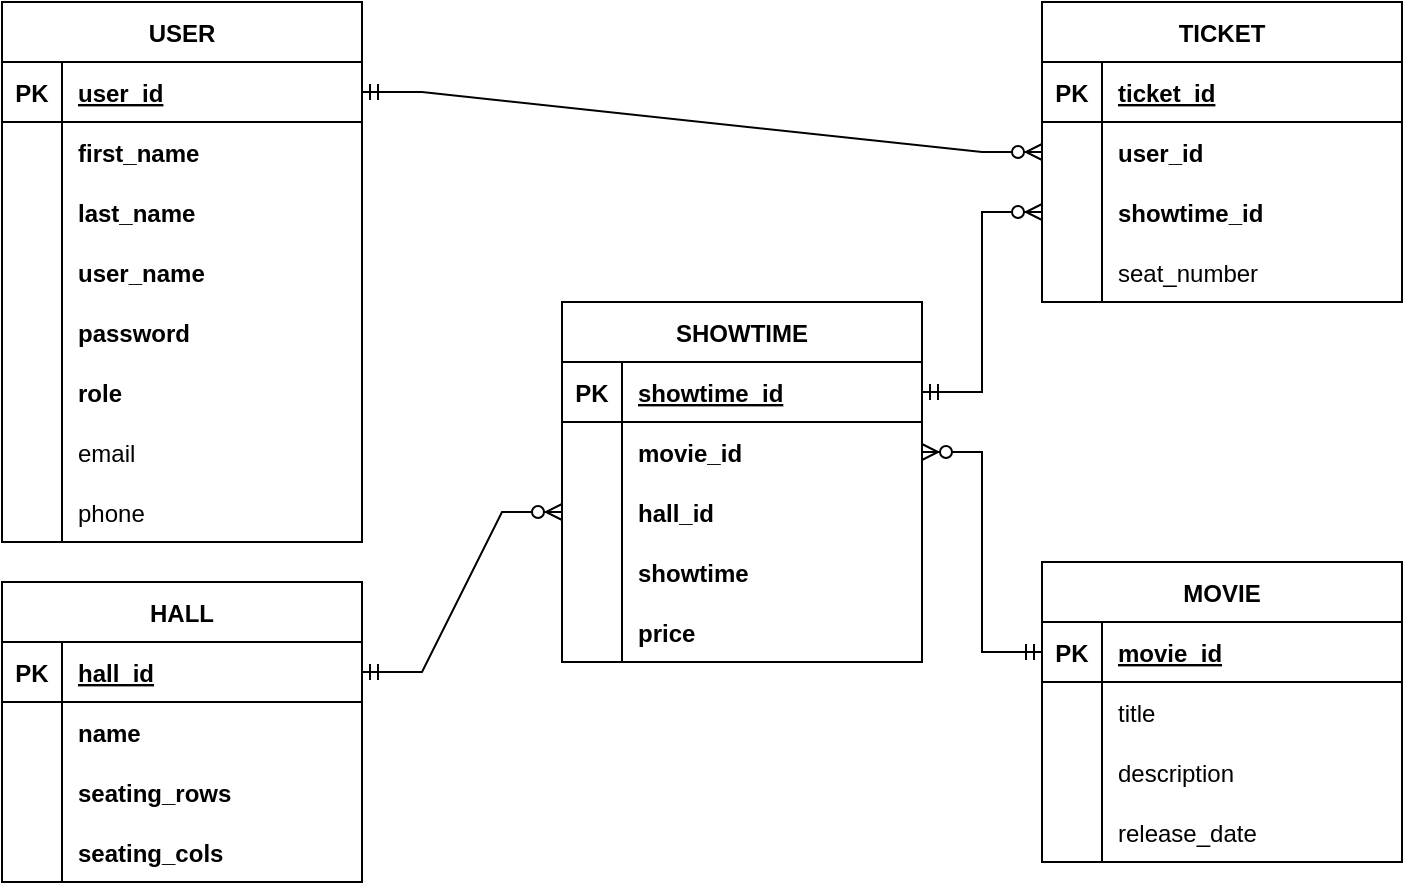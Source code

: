 <mxfile version="20.6.0" type="device"><diagram id="pZu7lsJe_JS0oee-SzTw" name="Page-1"><mxGraphModel dx="1051" dy="506" grid="1" gridSize="10" guides="1" tooltips="1" connect="1" arrows="1" fold="1" page="1" pageScale="1" pageWidth="850" pageHeight="1100" math="0" shadow="0"><root><mxCell id="0"/><mxCell id="1" parent="0"/><mxCell id="s3z0_otUTjsNnDzDS-E4-1" value="USER" style="shape=table;startSize=30;container=1;collapsible=1;childLayout=tableLayout;fixedRows=1;rowLines=0;fontStyle=1;align=center;resizeLast=1;" vertex="1" parent="1"><mxGeometry x="90" y="80" width="180" height="270" as="geometry"/></mxCell><mxCell id="s3z0_otUTjsNnDzDS-E4-2" value="" style="shape=tableRow;horizontal=0;startSize=0;swimlaneHead=0;swimlaneBody=0;fillColor=none;collapsible=0;dropTarget=0;points=[[0,0.5],[1,0.5]];portConstraint=eastwest;top=0;left=0;right=0;bottom=1;" vertex="1" parent="s3z0_otUTjsNnDzDS-E4-1"><mxGeometry y="30" width="180" height="30" as="geometry"/></mxCell><mxCell id="s3z0_otUTjsNnDzDS-E4-3" value="PK" style="shape=partialRectangle;connectable=0;fillColor=none;top=0;left=0;bottom=0;right=0;fontStyle=1;overflow=hidden;" vertex="1" parent="s3z0_otUTjsNnDzDS-E4-2"><mxGeometry width="30" height="30" as="geometry"><mxRectangle width="30" height="30" as="alternateBounds"/></mxGeometry></mxCell><mxCell id="s3z0_otUTjsNnDzDS-E4-4" value="user_id" style="shape=partialRectangle;connectable=0;fillColor=none;top=0;left=0;bottom=0;right=0;align=left;spacingLeft=6;fontStyle=5;overflow=hidden;" vertex="1" parent="s3z0_otUTjsNnDzDS-E4-2"><mxGeometry x="30" width="150" height="30" as="geometry"><mxRectangle width="150" height="30" as="alternateBounds"/></mxGeometry></mxCell><mxCell id="s3z0_otUTjsNnDzDS-E4-5" value="" style="shape=tableRow;horizontal=0;startSize=0;swimlaneHead=0;swimlaneBody=0;fillColor=none;collapsible=0;dropTarget=0;points=[[0,0.5],[1,0.5]];portConstraint=eastwest;top=0;left=0;right=0;bottom=0;" vertex="1" parent="s3z0_otUTjsNnDzDS-E4-1"><mxGeometry y="60" width="180" height="30" as="geometry"/></mxCell><mxCell id="s3z0_otUTjsNnDzDS-E4-6" value="" style="shape=partialRectangle;connectable=0;fillColor=none;top=0;left=0;bottom=0;right=0;editable=1;overflow=hidden;" vertex="1" parent="s3z0_otUTjsNnDzDS-E4-5"><mxGeometry width="30" height="30" as="geometry"><mxRectangle width="30" height="30" as="alternateBounds"/></mxGeometry></mxCell><mxCell id="s3z0_otUTjsNnDzDS-E4-7" value="first_name" style="shape=partialRectangle;connectable=0;fillColor=none;top=0;left=0;bottom=0;right=0;align=left;spacingLeft=6;overflow=hidden;fontStyle=1" vertex="1" parent="s3z0_otUTjsNnDzDS-E4-5"><mxGeometry x="30" width="150" height="30" as="geometry"><mxRectangle width="150" height="30" as="alternateBounds"/></mxGeometry></mxCell><mxCell id="s3z0_otUTjsNnDzDS-E4-8" value="" style="shape=tableRow;horizontal=0;startSize=0;swimlaneHead=0;swimlaneBody=0;fillColor=none;collapsible=0;dropTarget=0;points=[[0,0.5],[1,0.5]];portConstraint=eastwest;top=0;left=0;right=0;bottom=0;" vertex="1" parent="s3z0_otUTjsNnDzDS-E4-1"><mxGeometry y="90" width="180" height="30" as="geometry"/></mxCell><mxCell id="s3z0_otUTjsNnDzDS-E4-9" value="" style="shape=partialRectangle;connectable=0;fillColor=none;top=0;left=0;bottom=0;right=0;editable=1;overflow=hidden;" vertex="1" parent="s3z0_otUTjsNnDzDS-E4-8"><mxGeometry width="30" height="30" as="geometry"><mxRectangle width="30" height="30" as="alternateBounds"/></mxGeometry></mxCell><mxCell id="s3z0_otUTjsNnDzDS-E4-10" value="last_name" style="shape=partialRectangle;connectable=0;fillColor=none;top=0;left=0;bottom=0;right=0;align=left;spacingLeft=6;overflow=hidden;fontStyle=1" vertex="1" parent="s3z0_otUTjsNnDzDS-E4-8"><mxGeometry x="30" width="150" height="30" as="geometry"><mxRectangle width="150" height="30" as="alternateBounds"/></mxGeometry></mxCell><mxCell id="s3z0_otUTjsNnDzDS-E4-11" value="" style="shape=tableRow;horizontal=0;startSize=0;swimlaneHead=0;swimlaneBody=0;fillColor=none;collapsible=0;dropTarget=0;points=[[0,0.5],[1,0.5]];portConstraint=eastwest;top=0;left=0;right=0;bottom=0;" vertex="1" parent="s3z0_otUTjsNnDzDS-E4-1"><mxGeometry y="120" width="180" height="30" as="geometry"/></mxCell><mxCell id="s3z0_otUTjsNnDzDS-E4-12" value="" style="shape=partialRectangle;connectable=0;fillColor=none;top=0;left=0;bottom=0;right=0;editable=1;overflow=hidden;" vertex="1" parent="s3z0_otUTjsNnDzDS-E4-11"><mxGeometry width="30" height="30" as="geometry"><mxRectangle width="30" height="30" as="alternateBounds"/></mxGeometry></mxCell><mxCell id="s3z0_otUTjsNnDzDS-E4-13" value="user_name" style="shape=partialRectangle;connectable=0;fillColor=none;top=0;left=0;bottom=0;right=0;align=left;spacingLeft=6;overflow=hidden;fontStyle=1" vertex="1" parent="s3z0_otUTjsNnDzDS-E4-11"><mxGeometry x="30" width="150" height="30" as="geometry"><mxRectangle width="150" height="30" as="alternateBounds"/></mxGeometry></mxCell><mxCell id="s3z0_otUTjsNnDzDS-E4-17" value="" style="shape=tableRow;horizontal=0;startSize=0;swimlaneHead=0;swimlaneBody=0;fillColor=none;collapsible=0;dropTarget=0;points=[[0,0.5],[1,0.5]];portConstraint=eastwest;top=0;left=0;right=0;bottom=0;" vertex="1" parent="s3z0_otUTjsNnDzDS-E4-1"><mxGeometry y="150" width="180" height="30" as="geometry"/></mxCell><mxCell id="s3z0_otUTjsNnDzDS-E4-18" value="" style="shape=partialRectangle;connectable=0;fillColor=none;top=0;left=0;bottom=0;right=0;editable=1;overflow=hidden;" vertex="1" parent="s3z0_otUTjsNnDzDS-E4-17"><mxGeometry width="30" height="30" as="geometry"><mxRectangle width="30" height="30" as="alternateBounds"/></mxGeometry></mxCell><mxCell id="s3z0_otUTjsNnDzDS-E4-19" value="password" style="shape=partialRectangle;connectable=0;fillColor=none;top=0;left=0;bottom=0;right=0;align=left;spacingLeft=6;overflow=hidden;fontStyle=1" vertex="1" parent="s3z0_otUTjsNnDzDS-E4-17"><mxGeometry x="30" width="150" height="30" as="geometry"><mxRectangle width="150" height="30" as="alternateBounds"/></mxGeometry></mxCell><mxCell id="s3z0_otUTjsNnDzDS-E4-20" value="" style="shape=tableRow;horizontal=0;startSize=0;swimlaneHead=0;swimlaneBody=0;fillColor=none;collapsible=0;dropTarget=0;points=[[0,0.5],[1,0.5]];portConstraint=eastwest;top=0;left=0;right=0;bottom=0;" vertex="1" parent="s3z0_otUTjsNnDzDS-E4-1"><mxGeometry y="180" width="180" height="30" as="geometry"/></mxCell><mxCell id="s3z0_otUTjsNnDzDS-E4-21" value="" style="shape=partialRectangle;connectable=0;fillColor=none;top=0;left=0;bottom=0;right=0;editable=1;overflow=hidden;" vertex="1" parent="s3z0_otUTjsNnDzDS-E4-20"><mxGeometry width="30" height="30" as="geometry"><mxRectangle width="30" height="30" as="alternateBounds"/></mxGeometry></mxCell><mxCell id="s3z0_otUTjsNnDzDS-E4-22" value="role" style="shape=partialRectangle;connectable=0;fillColor=none;top=0;left=0;bottom=0;right=0;align=left;spacingLeft=6;overflow=hidden;fontStyle=1" vertex="1" parent="s3z0_otUTjsNnDzDS-E4-20"><mxGeometry x="30" width="150" height="30" as="geometry"><mxRectangle width="150" height="30" as="alternateBounds"/></mxGeometry></mxCell><mxCell id="s3z0_otUTjsNnDzDS-E4-75" value="" style="shape=tableRow;horizontal=0;startSize=0;swimlaneHead=0;swimlaneBody=0;fillColor=none;collapsible=0;dropTarget=0;points=[[0,0.5],[1,0.5]];portConstraint=eastwest;top=0;left=0;right=0;bottom=0;" vertex="1" parent="s3z0_otUTjsNnDzDS-E4-1"><mxGeometry y="210" width="180" height="30" as="geometry"/></mxCell><mxCell id="s3z0_otUTjsNnDzDS-E4-76" value="" style="shape=partialRectangle;connectable=0;fillColor=none;top=0;left=0;bottom=0;right=0;editable=1;overflow=hidden;" vertex="1" parent="s3z0_otUTjsNnDzDS-E4-75"><mxGeometry width="30" height="30" as="geometry"><mxRectangle width="30" height="30" as="alternateBounds"/></mxGeometry></mxCell><mxCell id="s3z0_otUTjsNnDzDS-E4-77" value="email" style="shape=partialRectangle;connectable=0;fillColor=none;top=0;left=0;bottom=0;right=0;align=left;spacingLeft=6;overflow=hidden;" vertex="1" parent="s3z0_otUTjsNnDzDS-E4-75"><mxGeometry x="30" width="150" height="30" as="geometry"><mxRectangle width="150" height="30" as="alternateBounds"/></mxGeometry></mxCell><mxCell id="s3z0_otUTjsNnDzDS-E4-78" value="" style="shape=tableRow;horizontal=0;startSize=0;swimlaneHead=0;swimlaneBody=0;fillColor=none;collapsible=0;dropTarget=0;points=[[0,0.5],[1,0.5]];portConstraint=eastwest;top=0;left=0;right=0;bottom=0;" vertex="1" parent="s3z0_otUTjsNnDzDS-E4-1"><mxGeometry y="240" width="180" height="30" as="geometry"/></mxCell><mxCell id="s3z0_otUTjsNnDzDS-E4-79" value="" style="shape=partialRectangle;connectable=0;fillColor=none;top=0;left=0;bottom=0;right=0;editable=1;overflow=hidden;" vertex="1" parent="s3z0_otUTjsNnDzDS-E4-78"><mxGeometry width="30" height="30" as="geometry"><mxRectangle width="30" height="30" as="alternateBounds"/></mxGeometry></mxCell><mxCell id="s3z0_otUTjsNnDzDS-E4-80" value="phone" style="shape=partialRectangle;connectable=0;fillColor=none;top=0;left=0;bottom=0;right=0;align=left;spacingLeft=6;overflow=hidden;" vertex="1" parent="s3z0_otUTjsNnDzDS-E4-78"><mxGeometry x="30" width="150" height="30" as="geometry"><mxRectangle width="150" height="30" as="alternateBounds"/></mxGeometry></mxCell><mxCell id="s3z0_otUTjsNnDzDS-E4-23" value="MOVIE" style="shape=table;startSize=30;container=1;collapsible=1;childLayout=tableLayout;fixedRows=1;rowLines=0;fontStyle=1;align=center;resizeLast=1;" vertex="1" parent="1"><mxGeometry x="610" y="360" width="180" height="150" as="geometry"/></mxCell><mxCell id="s3z0_otUTjsNnDzDS-E4-24" value="" style="shape=tableRow;horizontal=0;startSize=0;swimlaneHead=0;swimlaneBody=0;fillColor=none;collapsible=0;dropTarget=0;points=[[0,0.5],[1,0.5]];portConstraint=eastwest;top=0;left=0;right=0;bottom=1;" vertex="1" parent="s3z0_otUTjsNnDzDS-E4-23"><mxGeometry y="30" width="180" height="30" as="geometry"/></mxCell><mxCell id="s3z0_otUTjsNnDzDS-E4-25" value="PK" style="shape=partialRectangle;connectable=0;fillColor=none;top=0;left=0;bottom=0;right=0;fontStyle=1;overflow=hidden;" vertex="1" parent="s3z0_otUTjsNnDzDS-E4-24"><mxGeometry width="30" height="30" as="geometry"><mxRectangle width="30" height="30" as="alternateBounds"/></mxGeometry></mxCell><mxCell id="s3z0_otUTjsNnDzDS-E4-26" value="movie_id" style="shape=partialRectangle;connectable=0;fillColor=none;top=0;left=0;bottom=0;right=0;align=left;spacingLeft=6;fontStyle=5;overflow=hidden;" vertex="1" parent="s3z0_otUTjsNnDzDS-E4-24"><mxGeometry x="30" width="150" height="30" as="geometry"><mxRectangle width="150" height="30" as="alternateBounds"/></mxGeometry></mxCell><mxCell id="s3z0_otUTjsNnDzDS-E4-27" value="" style="shape=tableRow;horizontal=0;startSize=0;swimlaneHead=0;swimlaneBody=0;fillColor=none;collapsible=0;dropTarget=0;points=[[0,0.5],[1,0.5]];portConstraint=eastwest;top=0;left=0;right=0;bottom=0;" vertex="1" parent="s3z0_otUTjsNnDzDS-E4-23"><mxGeometry y="60" width="180" height="30" as="geometry"/></mxCell><mxCell id="s3z0_otUTjsNnDzDS-E4-28" value="" style="shape=partialRectangle;connectable=0;fillColor=none;top=0;left=0;bottom=0;right=0;editable=1;overflow=hidden;" vertex="1" parent="s3z0_otUTjsNnDzDS-E4-27"><mxGeometry width="30" height="30" as="geometry"><mxRectangle width="30" height="30" as="alternateBounds"/></mxGeometry></mxCell><mxCell id="s3z0_otUTjsNnDzDS-E4-29" value="title" style="shape=partialRectangle;connectable=0;fillColor=none;top=0;left=0;bottom=0;right=0;align=left;spacingLeft=6;overflow=hidden;" vertex="1" parent="s3z0_otUTjsNnDzDS-E4-27"><mxGeometry x="30" width="150" height="30" as="geometry"><mxRectangle width="150" height="30" as="alternateBounds"/></mxGeometry></mxCell><mxCell id="s3z0_otUTjsNnDzDS-E4-30" value="" style="shape=tableRow;horizontal=0;startSize=0;swimlaneHead=0;swimlaneBody=0;fillColor=none;collapsible=0;dropTarget=0;points=[[0,0.5],[1,0.5]];portConstraint=eastwest;top=0;left=0;right=0;bottom=0;" vertex="1" parent="s3z0_otUTjsNnDzDS-E4-23"><mxGeometry y="90" width="180" height="30" as="geometry"/></mxCell><mxCell id="s3z0_otUTjsNnDzDS-E4-31" value="" style="shape=partialRectangle;connectable=0;fillColor=none;top=0;left=0;bottom=0;right=0;editable=1;overflow=hidden;" vertex="1" parent="s3z0_otUTjsNnDzDS-E4-30"><mxGeometry width="30" height="30" as="geometry"><mxRectangle width="30" height="30" as="alternateBounds"/></mxGeometry></mxCell><mxCell id="s3z0_otUTjsNnDzDS-E4-32" value="description" style="shape=partialRectangle;connectable=0;fillColor=none;top=0;left=0;bottom=0;right=0;align=left;spacingLeft=6;overflow=hidden;" vertex="1" parent="s3z0_otUTjsNnDzDS-E4-30"><mxGeometry x="30" width="150" height="30" as="geometry"><mxRectangle width="150" height="30" as="alternateBounds"/></mxGeometry></mxCell><mxCell id="s3z0_otUTjsNnDzDS-E4-33" value="" style="shape=tableRow;horizontal=0;startSize=0;swimlaneHead=0;swimlaneBody=0;fillColor=none;collapsible=0;dropTarget=0;points=[[0,0.5],[1,0.5]];portConstraint=eastwest;top=0;left=0;right=0;bottom=0;" vertex="1" parent="s3z0_otUTjsNnDzDS-E4-23"><mxGeometry y="120" width="180" height="30" as="geometry"/></mxCell><mxCell id="s3z0_otUTjsNnDzDS-E4-34" value="" style="shape=partialRectangle;connectable=0;fillColor=none;top=0;left=0;bottom=0;right=0;editable=1;overflow=hidden;" vertex="1" parent="s3z0_otUTjsNnDzDS-E4-33"><mxGeometry width="30" height="30" as="geometry"><mxRectangle width="30" height="30" as="alternateBounds"/></mxGeometry></mxCell><mxCell id="s3z0_otUTjsNnDzDS-E4-35" value="release_date" style="shape=partialRectangle;connectable=0;fillColor=none;top=0;left=0;bottom=0;right=0;align=left;spacingLeft=6;overflow=hidden;" vertex="1" parent="s3z0_otUTjsNnDzDS-E4-33"><mxGeometry x="30" width="150" height="30" as="geometry"><mxRectangle width="150" height="30" as="alternateBounds"/></mxGeometry></mxCell><mxCell id="s3z0_otUTjsNnDzDS-E4-36" value="SHOWTIME" style="shape=table;startSize=30;container=1;collapsible=1;childLayout=tableLayout;fixedRows=1;rowLines=0;fontStyle=1;align=center;resizeLast=1;" vertex="1" parent="1"><mxGeometry x="370" y="230" width="180" height="180" as="geometry"/></mxCell><mxCell id="s3z0_otUTjsNnDzDS-E4-37" value="" style="shape=tableRow;horizontal=0;startSize=0;swimlaneHead=0;swimlaneBody=0;fillColor=none;collapsible=0;dropTarget=0;points=[[0,0.5],[1,0.5]];portConstraint=eastwest;top=0;left=0;right=0;bottom=1;" vertex="1" parent="s3z0_otUTjsNnDzDS-E4-36"><mxGeometry y="30" width="180" height="30" as="geometry"/></mxCell><mxCell id="s3z0_otUTjsNnDzDS-E4-38" value="PK" style="shape=partialRectangle;connectable=0;fillColor=none;top=0;left=0;bottom=0;right=0;fontStyle=1;overflow=hidden;" vertex="1" parent="s3z0_otUTjsNnDzDS-E4-37"><mxGeometry width="30" height="30" as="geometry"><mxRectangle width="30" height="30" as="alternateBounds"/></mxGeometry></mxCell><mxCell id="s3z0_otUTjsNnDzDS-E4-39" value="showtime_id" style="shape=partialRectangle;connectable=0;fillColor=none;top=0;left=0;bottom=0;right=0;align=left;spacingLeft=6;fontStyle=5;overflow=hidden;" vertex="1" parent="s3z0_otUTjsNnDzDS-E4-37"><mxGeometry x="30" width="150" height="30" as="geometry"><mxRectangle width="150" height="30" as="alternateBounds"/></mxGeometry></mxCell><mxCell id="s3z0_otUTjsNnDzDS-E4-40" value="" style="shape=tableRow;horizontal=0;startSize=0;swimlaneHead=0;swimlaneBody=0;fillColor=none;collapsible=0;dropTarget=0;points=[[0,0.5],[1,0.5]];portConstraint=eastwest;top=0;left=0;right=0;bottom=0;fontStyle=1" vertex="1" parent="s3z0_otUTjsNnDzDS-E4-36"><mxGeometry y="60" width="180" height="30" as="geometry"/></mxCell><mxCell id="s3z0_otUTjsNnDzDS-E4-41" value="" style="shape=partialRectangle;connectable=0;fillColor=none;top=0;left=0;bottom=0;right=0;editable=1;overflow=hidden;" vertex="1" parent="s3z0_otUTjsNnDzDS-E4-40"><mxGeometry width="30" height="30" as="geometry"><mxRectangle width="30" height="30" as="alternateBounds"/></mxGeometry></mxCell><mxCell id="s3z0_otUTjsNnDzDS-E4-42" value="movie_id" style="shape=partialRectangle;connectable=0;fillColor=none;top=0;left=0;bottom=0;right=0;align=left;spacingLeft=6;overflow=hidden;fontStyle=1" vertex="1" parent="s3z0_otUTjsNnDzDS-E4-40"><mxGeometry x="30" width="150" height="30" as="geometry"><mxRectangle width="150" height="30" as="alternateBounds"/></mxGeometry></mxCell><mxCell id="s3z0_otUTjsNnDzDS-E4-43" value="" style="shape=tableRow;horizontal=0;startSize=0;swimlaneHead=0;swimlaneBody=0;fillColor=none;collapsible=0;dropTarget=0;points=[[0,0.5],[1,0.5]];portConstraint=eastwest;top=0;left=0;right=0;bottom=0;" vertex="1" parent="s3z0_otUTjsNnDzDS-E4-36"><mxGeometry y="90" width="180" height="30" as="geometry"/></mxCell><mxCell id="s3z0_otUTjsNnDzDS-E4-44" value="" style="shape=partialRectangle;connectable=0;fillColor=none;top=0;left=0;bottom=0;right=0;editable=1;overflow=hidden;" vertex="1" parent="s3z0_otUTjsNnDzDS-E4-43"><mxGeometry width="30" height="30" as="geometry"><mxRectangle width="30" height="30" as="alternateBounds"/></mxGeometry></mxCell><mxCell id="s3z0_otUTjsNnDzDS-E4-45" value="hall_id" style="shape=partialRectangle;connectable=0;fillColor=none;top=0;left=0;bottom=0;right=0;align=left;spacingLeft=6;overflow=hidden;fontStyle=1" vertex="1" parent="s3z0_otUTjsNnDzDS-E4-43"><mxGeometry x="30" width="150" height="30" as="geometry"><mxRectangle width="150" height="30" as="alternateBounds"/></mxGeometry></mxCell><mxCell id="s3z0_otUTjsNnDzDS-E4-46" value="" style="shape=tableRow;horizontal=0;startSize=0;swimlaneHead=0;swimlaneBody=0;fillColor=none;collapsible=0;dropTarget=0;points=[[0,0.5],[1,0.5]];portConstraint=eastwest;top=0;left=0;right=0;bottom=0;" vertex="1" parent="s3z0_otUTjsNnDzDS-E4-36"><mxGeometry y="120" width="180" height="30" as="geometry"/></mxCell><mxCell id="s3z0_otUTjsNnDzDS-E4-47" value="" style="shape=partialRectangle;connectable=0;fillColor=none;top=0;left=0;bottom=0;right=0;editable=1;overflow=hidden;" vertex="1" parent="s3z0_otUTjsNnDzDS-E4-46"><mxGeometry width="30" height="30" as="geometry"><mxRectangle width="30" height="30" as="alternateBounds"/></mxGeometry></mxCell><mxCell id="s3z0_otUTjsNnDzDS-E4-48" value="showtime" style="shape=partialRectangle;connectable=0;fillColor=none;top=0;left=0;bottom=0;right=0;align=left;spacingLeft=6;overflow=hidden;fontStyle=1" vertex="1" parent="s3z0_otUTjsNnDzDS-E4-46"><mxGeometry x="30" width="150" height="30" as="geometry"><mxRectangle width="150" height="30" as="alternateBounds"/></mxGeometry></mxCell><mxCell id="s3z0_otUTjsNnDzDS-E4-82" value="" style="shape=tableRow;horizontal=0;startSize=0;swimlaneHead=0;swimlaneBody=0;fillColor=none;collapsible=0;dropTarget=0;points=[[0,0.5],[1,0.5]];portConstraint=eastwest;top=0;left=0;right=0;bottom=0;" vertex="1" parent="s3z0_otUTjsNnDzDS-E4-36"><mxGeometry y="150" width="180" height="30" as="geometry"/></mxCell><mxCell id="s3z0_otUTjsNnDzDS-E4-83" value="" style="shape=partialRectangle;connectable=0;fillColor=none;top=0;left=0;bottom=0;right=0;editable=1;overflow=hidden;" vertex="1" parent="s3z0_otUTjsNnDzDS-E4-82"><mxGeometry width="30" height="30" as="geometry"><mxRectangle width="30" height="30" as="alternateBounds"/></mxGeometry></mxCell><mxCell id="s3z0_otUTjsNnDzDS-E4-84" value="price" style="shape=partialRectangle;connectable=0;fillColor=none;top=0;left=0;bottom=0;right=0;align=left;spacingLeft=6;overflow=hidden;fontStyle=1" vertex="1" parent="s3z0_otUTjsNnDzDS-E4-82"><mxGeometry x="30" width="150" height="30" as="geometry"><mxRectangle width="150" height="30" as="alternateBounds"/></mxGeometry></mxCell><mxCell id="s3z0_otUTjsNnDzDS-E4-49" value="HALL" style="shape=table;startSize=30;container=1;collapsible=1;childLayout=tableLayout;fixedRows=1;rowLines=0;fontStyle=1;align=center;resizeLast=1;" vertex="1" parent="1"><mxGeometry x="90" y="370" width="180" height="150" as="geometry"/></mxCell><mxCell id="s3z0_otUTjsNnDzDS-E4-50" value="" style="shape=tableRow;horizontal=0;startSize=0;swimlaneHead=0;swimlaneBody=0;fillColor=none;collapsible=0;dropTarget=0;points=[[0,0.5],[1,0.5]];portConstraint=eastwest;top=0;left=0;right=0;bottom=1;" vertex="1" parent="s3z0_otUTjsNnDzDS-E4-49"><mxGeometry y="30" width="180" height="30" as="geometry"/></mxCell><mxCell id="s3z0_otUTjsNnDzDS-E4-51" value="PK" style="shape=partialRectangle;connectable=0;fillColor=none;top=0;left=0;bottom=0;right=0;fontStyle=1;overflow=hidden;" vertex="1" parent="s3z0_otUTjsNnDzDS-E4-50"><mxGeometry width="30" height="30" as="geometry"><mxRectangle width="30" height="30" as="alternateBounds"/></mxGeometry></mxCell><mxCell id="s3z0_otUTjsNnDzDS-E4-52" value="hall_id" style="shape=partialRectangle;connectable=0;fillColor=none;top=0;left=0;bottom=0;right=0;align=left;spacingLeft=6;fontStyle=5;overflow=hidden;" vertex="1" parent="s3z0_otUTjsNnDzDS-E4-50"><mxGeometry x="30" width="150" height="30" as="geometry"><mxRectangle width="150" height="30" as="alternateBounds"/></mxGeometry></mxCell><mxCell id="s3z0_otUTjsNnDzDS-E4-53" value="" style="shape=tableRow;horizontal=0;startSize=0;swimlaneHead=0;swimlaneBody=0;fillColor=none;collapsible=0;dropTarget=0;points=[[0,0.5],[1,0.5]];portConstraint=eastwest;top=0;left=0;right=0;bottom=0;" vertex="1" parent="s3z0_otUTjsNnDzDS-E4-49"><mxGeometry y="60" width="180" height="30" as="geometry"/></mxCell><mxCell id="s3z0_otUTjsNnDzDS-E4-54" value="" style="shape=partialRectangle;connectable=0;fillColor=none;top=0;left=0;bottom=0;right=0;editable=1;overflow=hidden;" vertex="1" parent="s3z0_otUTjsNnDzDS-E4-53"><mxGeometry width="30" height="30" as="geometry"><mxRectangle width="30" height="30" as="alternateBounds"/></mxGeometry></mxCell><mxCell id="s3z0_otUTjsNnDzDS-E4-55" value="name" style="shape=partialRectangle;connectable=0;fillColor=none;top=0;left=0;bottom=0;right=0;align=left;spacingLeft=6;overflow=hidden;fontStyle=1" vertex="1" parent="s3z0_otUTjsNnDzDS-E4-53"><mxGeometry x="30" width="150" height="30" as="geometry"><mxRectangle width="150" height="30" as="alternateBounds"/></mxGeometry></mxCell><mxCell id="s3z0_otUTjsNnDzDS-E4-56" value="" style="shape=tableRow;horizontal=0;startSize=0;swimlaneHead=0;swimlaneBody=0;fillColor=none;collapsible=0;dropTarget=0;points=[[0,0.5],[1,0.5]];portConstraint=eastwest;top=0;left=0;right=0;bottom=0;" vertex="1" parent="s3z0_otUTjsNnDzDS-E4-49"><mxGeometry y="90" width="180" height="30" as="geometry"/></mxCell><mxCell id="s3z0_otUTjsNnDzDS-E4-57" value="" style="shape=partialRectangle;connectable=0;fillColor=none;top=0;left=0;bottom=0;right=0;editable=1;overflow=hidden;" vertex="1" parent="s3z0_otUTjsNnDzDS-E4-56"><mxGeometry width="30" height="30" as="geometry"><mxRectangle width="30" height="30" as="alternateBounds"/></mxGeometry></mxCell><mxCell id="s3z0_otUTjsNnDzDS-E4-58" value="seating_rows" style="shape=partialRectangle;connectable=0;fillColor=none;top=0;left=0;bottom=0;right=0;align=left;spacingLeft=6;overflow=hidden;fontStyle=1" vertex="1" parent="s3z0_otUTjsNnDzDS-E4-56"><mxGeometry x="30" width="150" height="30" as="geometry"><mxRectangle width="150" height="30" as="alternateBounds"/></mxGeometry></mxCell><mxCell id="s3z0_otUTjsNnDzDS-E4-59" value="" style="shape=tableRow;horizontal=0;startSize=0;swimlaneHead=0;swimlaneBody=0;fillColor=none;collapsible=0;dropTarget=0;points=[[0,0.5],[1,0.5]];portConstraint=eastwest;top=0;left=0;right=0;bottom=0;" vertex="1" parent="s3z0_otUTjsNnDzDS-E4-49"><mxGeometry y="120" width="180" height="30" as="geometry"/></mxCell><mxCell id="s3z0_otUTjsNnDzDS-E4-60" value="" style="shape=partialRectangle;connectable=0;fillColor=none;top=0;left=0;bottom=0;right=0;editable=1;overflow=hidden;" vertex="1" parent="s3z0_otUTjsNnDzDS-E4-59"><mxGeometry width="30" height="30" as="geometry"><mxRectangle width="30" height="30" as="alternateBounds"/></mxGeometry></mxCell><mxCell id="s3z0_otUTjsNnDzDS-E4-61" value="seating_cols" style="shape=partialRectangle;connectable=0;fillColor=none;top=0;left=0;bottom=0;right=0;align=left;spacingLeft=6;overflow=hidden;fontStyle=1" vertex="1" parent="s3z0_otUTjsNnDzDS-E4-59"><mxGeometry x="30" width="150" height="30" as="geometry"><mxRectangle width="150" height="30" as="alternateBounds"/></mxGeometry></mxCell><mxCell id="s3z0_otUTjsNnDzDS-E4-62" value="TICKET" style="shape=table;startSize=30;container=1;collapsible=1;childLayout=tableLayout;fixedRows=1;rowLines=0;fontStyle=1;align=center;resizeLast=1;" vertex="1" parent="1"><mxGeometry x="610" y="80" width="180" height="150" as="geometry"/></mxCell><mxCell id="s3z0_otUTjsNnDzDS-E4-63" value="" style="shape=tableRow;horizontal=0;startSize=0;swimlaneHead=0;swimlaneBody=0;fillColor=none;collapsible=0;dropTarget=0;points=[[0,0.5],[1,0.5]];portConstraint=eastwest;top=0;left=0;right=0;bottom=1;" vertex="1" parent="s3z0_otUTjsNnDzDS-E4-62"><mxGeometry y="30" width="180" height="30" as="geometry"/></mxCell><mxCell id="s3z0_otUTjsNnDzDS-E4-64" value="PK" style="shape=partialRectangle;connectable=0;fillColor=none;top=0;left=0;bottom=0;right=0;fontStyle=1;overflow=hidden;" vertex="1" parent="s3z0_otUTjsNnDzDS-E4-63"><mxGeometry width="30" height="30" as="geometry"><mxRectangle width="30" height="30" as="alternateBounds"/></mxGeometry></mxCell><mxCell id="s3z0_otUTjsNnDzDS-E4-65" value="ticket_id" style="shape=partialRectangle;connectable=0;fillColor=none;top=0;left=0;bottom=0;right=0;align=left;spacingLeft=6;fontStyle=5;overflow=hidden;" vertex="1" parent="s3z0_otUTjsNnDzDS-E4-63"><mxGeometry x="30" width="150" height="30" as="geometry"><mxRectangle width="150" height="30" as="alternateBounds"/></mxGeometry></mxCell><mxCell id="s3z0_otUTjsNnDzDS-E4-66" value="" style="shape=tableRow;horizontal=0;startSize=0;swimlaneHead=0;swimlaneBody=0;fillColor=none;collapsible=0;dropTarget=0;points=[[0,0.5],[1,0.5]];portConstraint=eastwest;top=0;left=0;right=0;bottom=0;" vertex="1" parent="s3z0_otUTjsNnDzDS-E4-62"><mxGeometry y="60" width="180" height="30" as="geometry"/></mxCell><mxCell id="s3z0_otUTjsNnDzDS-E4-67" value="" style="shape=partialRectangle;connectable=0;fillColor=none;top=0;left=0;bottom=0;right=0;editable=1;overflow=hidden;" vertex="1" parent="s3z0_otUTjsNnDzDS-E4-66"><mxGeometry width="30" height="30" as="geometry"><mxRectangle width="30" height="30" as="alternateBounds"/></mxGeometry></mxCell><mxCell id="s3z0_otUTjsNnDzDS-E4-68" value="user_id" style="shape=partialRectangle;connectable=0;fillColor=none;top=0;left=0;bottom=0;right=0;align=left;spacingLeft=6;overflow=hidden;fontStyle=1" vertex="1" parent="s3z0_otUTjsNnDzDS-E4-66"><mxGeometry x="30" width="150" height="30" as="geometry"><mxRectangle width="150" height="30" as="alternateBounds"/></mxGeometry></mxCell><mxCell id="s3z0_otUTjsNnDzDS-E4-69" value="" style="shape=tableRow;horizontal=0;startSize=0;swimlaneHead=0;swimlaneBody=0;fillColor=none;collapsible=0;dropTarget=0;points=[[0,0.5],[1,0.5]];portConstraint=eastwest;top=0;left=0;right=0;bottom=0;" vertex="1" parent="s3z0_otUTjsNnDzDS-E4-62"><mxGeometry y="90" width="180" height="30" as="geometry"/></mxCell><mxCell id="s3z0_otUTjsNnDzDS-E4-70" value="" style="shape=partialRectangle;connectable=0;fillColor=none;top=0;left=0;bottom=0;right=0;editable=1;overflow=hidden;" vertex="1" parent="s3z0_otUTjsNnDzDS-E4-69"><mxGeometry width="30" height="30" as="geometry"><mxRectangle width="30" height="30" as="alternateBounds"/></mxGeometry></mxCell><mxCell id="s3z0_otUTjsNnDzDS-E4-71" value="showtime_id" style="shape=partialRectangle;connectable=0;fillColor=none;top=0;left=0;bottom=0;right=0;align=left;spacingLeft=6;overflow=hidden;fontStyle=1" vertex="1" parent="s3z0_otUTjsNnDzDS-E4-69"><mxGeometry x="30" width="150" height="30" as="geometry"><mxRectangle width="150" height="30" as="alternateBounds"/></mxGeometry></mxCell><mxCell id="s3z0_otUTjsNnDzDS-E4-72" value="" style="shape=tableRow;horizontal=0;startSize=0;swimlaneHead=0;swimlaneBody=0;fillColor=none;collapsible=0;dropTarget=0;points=[[0,0.5],[1,0.5]];portConstraint=eastwest;top=0;left=0;right=0;bottom=0;" vertex="1" parent="s3z0_otUTjsNnDzDS-E4-62"><mxGeometry y="120" width="180" height="30" as="geometry"/></mxCell><mxCell id="s3z0_otUTjsNnDzDS-E4-73" value="" style="shape=partialRectangle;connectable=0;fillColor=none;top=0;left=0;bottom=0;right=0;editable=1;overflow=hidden;" vertex="1" parent="s3z0_otUTjsNnDzDS-E4-72"><mxGeometry width="30" height="30" as="geometry"><mxRectangle width="30" height="30" as="alternateBounds"/></mxGeometry></mxCell><mxCell id="s3z0_otUTjsNnDzDS-E4-74" value="seat_number" style="shape=partialRectangle;connectable=0;fillColor=none;top=0;left=0;bottom=0;right=0;align=left;spacingLeft=6;overflow=hidden;" vertex="1" parent="s3z0_otUTjsNnDzDS-E4-72"><mxGeometry x="30" width="150" height="30" as="geometry"><mxRectangle width="150" height="30" as="alternateBounds"/></mxGeometry></mxCell><mxCell id="s3z0_otUTjsNnDzDS-E4-96" value="" style="edgeStyle=entityRelationEdgeStyle;fontSize=12;html=1;endArrow=ERzeroToMany;startArrow=ERmandOne;rounded=0;exitX=1;exitY=0.5;exitDx=0;exitDy=0;entryX=0;entryY=0.5;entryDx=0;entryDy=0;" edge="1" parent="1" source="s3z0_otUTjsNnDzDS-E4-50" target="s3z0_otUTjsNnDzDS-E4-43"><mxGeometry width="100" height="100" relative="1" as="geometry"><mxPoint x="410" y="560" as="sourcePoint"/><mxPoint x="510" y="460" as="targetPoint"/></mxGeometry></mxCell><mxCell id="s3z0_otUTjsNnDzDS-E4-98" value="" style="edgeStyle=entityRelationEdgeStyle;fontSize=12;html=1;endArrow=ERzeroToMany;startArrow=ERmandOne;rounded=0;exitX=0;exitY=0.5;exitDx=0;exitDy=0;entryX=1;entryY=0.5;entryDx=0;entryDy=0;" edge="1" parent="1" source="s3z0_otUTjsNnDzDS-E4-24" target="s3z0_otUTjsNnDzDS-E4-40"><mxGeometry width="100" height="100" relative="1" as="geometry"><mxPoint x="420" y="560" as="sourcePoint"/><mxPoint x="520" y="460" as="targetPoint"/></mxGeometry></mxCell><mxCell id="s3z0_otUTjsNnDzDS-E4-99" value="" style="edgeStyle=entityRelationEdgeStyle;fontSize=12;html=1;endArrow=ERzeroToMany;startArrow=ERmandOne;rounded=0;entryX=0;entryY=0.5;entryDx=0;entryDy=0;exitX=1;exitY=0.5;exitDx=0;exitDy=0;" edge="1" parent="1" source="s3z0_otUTjsNnDzDS-E4-37" target="s3z0_otUTjsNnDzDS-E4-69"><mxGeometry width="100" height="100" relative="1" as="geometry"><mxPoint x="530" y="170" as="sourcePoint"/><mxPoint x="580" y="440" as="targetPoint"/></mxGeometry></mxCell><mxCell id="s3z0_otUTjsNnDzDS-E4-100" value="" style="edgeStyle=entityRelationEdgeStyle;fontSize=12;html=1;endArrow=ERzeroToMany;startArrow=ERmandOne;rounded=0;exitX=1;exitY=0.5;exitDx=0;exitDy=0;entryX=0;entryY=0.5;entryDx=0;entryDy=0;" edge="1" parent="1" source="s3z0_otUTjsNnDzDS-E4-2" target="s3z0_otUTjsNnDzDS-E4-66"><mxGeometry width="100" height="100" relative="1" as="geometry"><mxPoint x="410" y="210" as="sourcePoint"/><mxPoint x="510" y="110" as="targetPoint"/></mxGeometry></mxCell></root></mxGraphModel></diagram></mxfile>